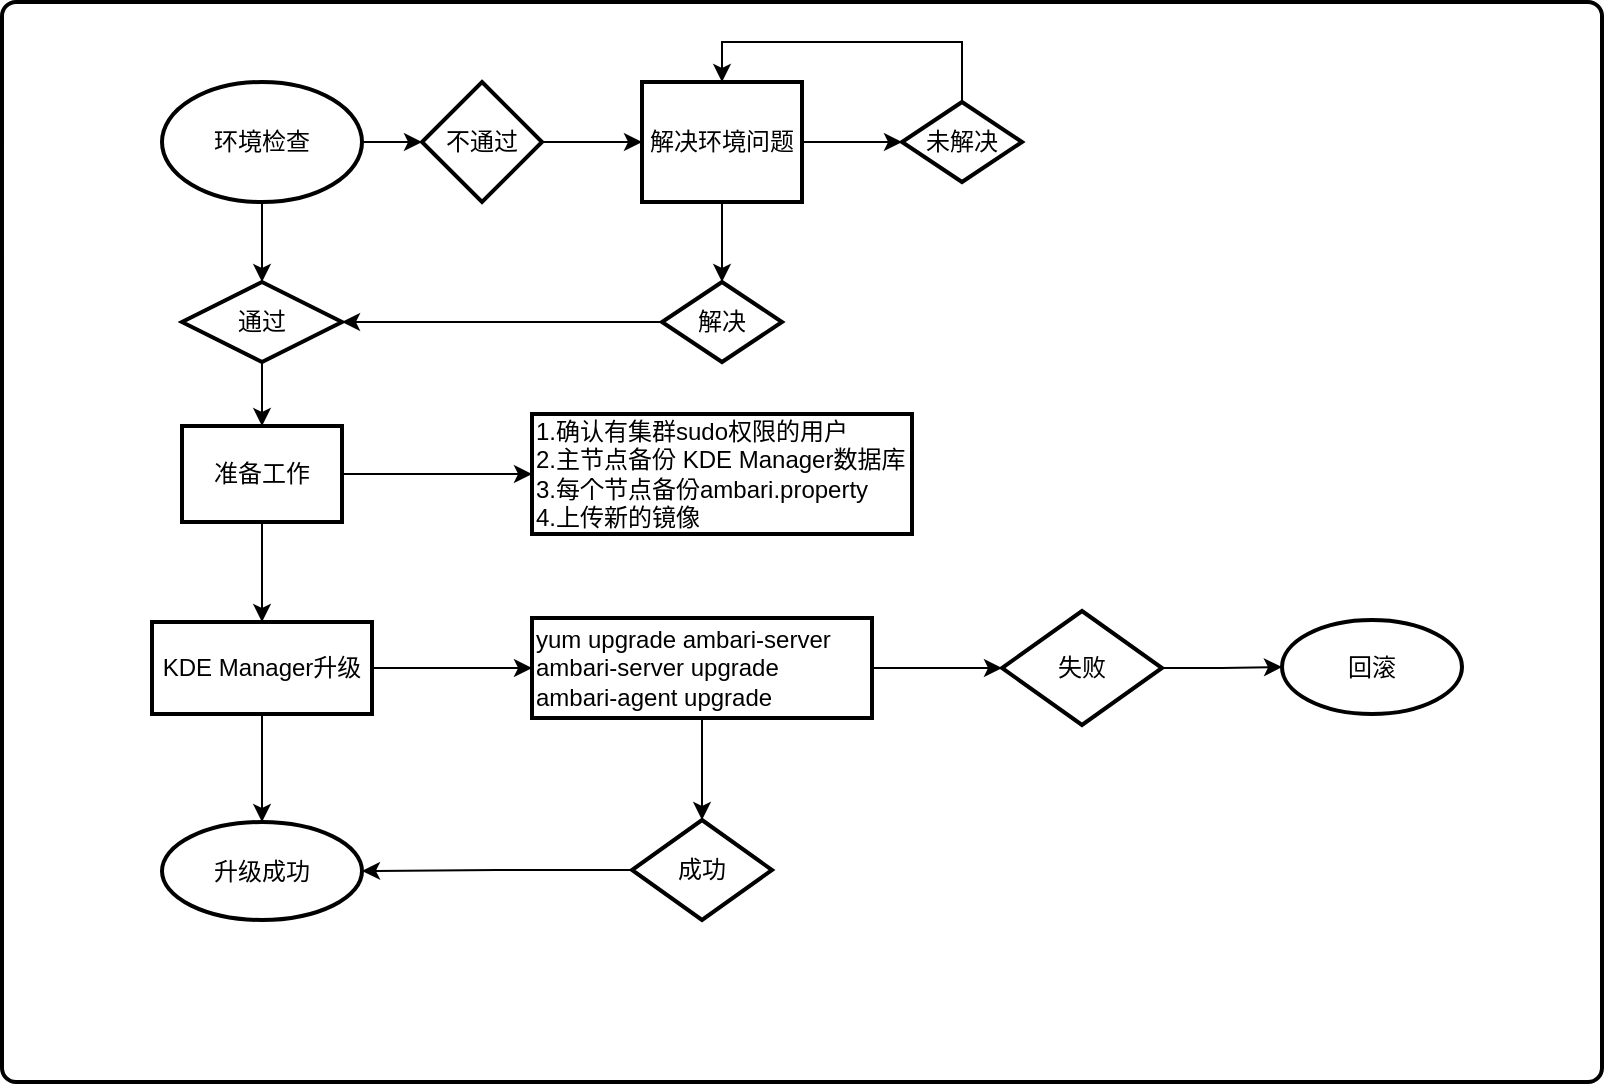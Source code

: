<mxfile version="17.1.3" type="github">
  <diagram id="Fy7mLzyw09IvezXOhir0" name="第 1 页">
    <mxGraphModel dx="946" dy="588" grid="1" gridSize="10" guides="1" tooltips="1" connect="1" arrows="1" fold="1" page="1" pageScale="1" pageWidth="827" pageHeight="1169" math="0" shadow="0">
      <root>
        <mxCell id="0" />
        <mxCell id="1" parent="0" />
        <mxCell id="kOqyBD_X5gYaSZ18fSQa-1" value="" style="rounded=1;whiteSpace=wrap;html=1;absoluteArcSize=1;arcSize=14;strokeWidth=2;" vertex="1" parent="1">
          <mxGeometry x="130" y="20" width="800" height="540" as="geometry" />
        </mxCell>
        <mxCell id="kOqyBD_X5gYaSZ18fSQa-7" value="" style="edgeStyle=orthogonalEdgeStyle;rounded=0;orthogonalLoop=1;jettySize=auto;html=1;" edge="1" parent="1" source="kOqyBD_X5gYaSZ18fSQa-2" target="kOqyBD_X5gYaSZ18fSQa-5">
          <mxGeometry relative="1" as="geometry" />
        </mxCell>
        <mxCell id="kOqyBD_X5gYaSZ18fSQa-9" value="" style="edgeStyle=orthogonalEdgeStyle;rounded=0;orthogonalLoop=1;jettySize=auto;html=1;" edge="1" parent="1" source="kOqyBD_X5gYaSZ18fSQa-2" target="kOqyBD_X5gYaSZ18fSQa-8">
          <mxGeometry relative="1" as="geometry" />
        </mxCell>
        <mxCell id="kOqyBD_X5gYaSZ18fSQa-2" value="环境检查" style="strokeWidth=2;html=1;shape=mxgraph.flowchart.start_1;whiteSpace=wrap;" vertex="1" parent="1">
          <mxGeometry x="210" y="60" width="100" height="60" as="geometry" />
        </mxCell>
        <mxCell id="kOqyBD_X5gYaSZ18fSQa-12" value="" style="edgeStyle=orthogonalEdgeStyle;rounded=0;orthogonalLoop=1;jettySize=auto;html=1;" edge="1" parent="1" source="kOqyBD_X5gYaSZ18fSQa-5" target="kOqyBD_X5gYaSZ18fSQa-11">
          <mxGeometry relative="1" as="geometry" />
        </mxCell>
        <mxCell id="kOqyBD_X5gYaSZ18fSQa-5" value="通过" style="strokeWidth=2;html=1;shape=mxgraph.flowchart.decision;whiteSpace=wrap;" vertex="1" parent="1">
          <mxGeometry x="220" y="160" width="80" height="40" as="geometry" />
        </mxCell>
        <mxCell id="kOqyBD_X5gYaSZ18fSQa-15" value="" style="edgeStyle=orthogonalEdgeStyle;rounded=0;orthogonalLoop=1;jettySize=auto;html=1;" edge="1" parent="1" source="kOqyBD_X5gYaSZ18fSQa-8" target="kOqyBD_X5gYaSZ18fSQa-14">
          <mxGeometry relative="1" as="geometry" />
        </mxCell>
        <mxCell id="kOqyBD_X5gYaSZ18fSQa-8" value="不通过" style="rhombus;whiteSpace=wrap;html=1;strokeWidth=2;" vertex="1" parent="1">
          <mxGeometry x="340" y="60" width="60" height="60" as="geometry" />
        </mxCell>
        <mxCell id="kOqyBD_X5gYaSZ18fSQa-24" value="" style="edgeStyle=orthogonalEdgeStyle;rounded=0;orthogonalLoop=1;jettySize=auto;html=1;" edge="1" parent="1" source="kOqyBD_X5gYaSZ18fSQa-11" target="kOqyBD_X5gYaSZ18fSQa-23">
          <mxGeometry relative="1" as="geometry" />
        </mxCell>
        <mxCell id="kOqyBD_X5gYaSZ18fSQa-26" value="" style="edgeStyle=orthogonalEdgeStyle;rounded=0;orthogonalLoop=1;jettySize=auto;html=1;" edge="1" parent="1" source="kOqyBD_X5gYaSZ18fSQa-11" target="kOqyBD_X5gYaSZ18fSQa-25">
          <mxGeometry relative="1" as="geometry" />
        </mxCell>
        <mxCell id="kOqyBD_X5gYaSZ18fSQa-11" value="准备工作" style="whiteSpace=wrap;html=1;strokeWidth=2;" vertex="1" parent="1">
          <mxGeometry x="220" y="232" width="80" height="48" as="geometry" />
        </mxCell>
        <mxCell id="kOqyBD_X5gYaSZ18fSQa-18" value="" style="edgeStyle=orthogonalEdgeStyle;rounded=0;orthogonalLoop=1;jettySize=auto;html=1;" edge="1" parent="1" source="kOqyBD_X5gYaSZ18fSQa-14" target="kOqyBD_X5gYaSZ18fSQa-17">
          <mxGeometry relative="1" as="geometry" />
        </mxCell>
        <mxCell id="kOqyBD_X5gYaSZ18fSQa-21" value="" style="edgeStyle=orthogonalEdgeStyle;rounded=0;orthogonalLoop=1;jettySize=auto;html=1;" edge="1" parent="1" source="kOqyBD_X5gYaSZ18fSQa-14" target="kOqyBD_X5gYaSZ18fSQa-20">
          <mxGeometry relative="1" as="geometry" />
        </mxCell>
        <mxCell id="kOqyBD_X5gYaSZ18fSQa-14" value="解决环境问题" style="whiteSpace=wrap;html=1;strokeWidth=2;" vertex="1" parent="1">
          <mxGeometry x="450" y="60" width="80" height="60" as="geometry" />
        </mxCell>
        <mxCell id="kOqyBD_X5gYaSZ18fSQa-19" style="edgeStyle=orthogonalEdgeStyle;rounded=0;orthogonalLoop=1;jettySize=auto;html=1;entryX=1;entryY=0.5;entryDx=0;entryDy=0;entryPerimeter=0;" edge="1" parent="1" source="kOqyBD_X5gYaSZ18fSQa-17" target="kOqyBD_X5gYaSZ18fSQa-5">
          <mxGeometry relative="1" as="geometry" />
        </mxCell>
        <mxCell id="kOqyBD_X5gYaSZ18fSQa-17" value="解决" style="rhombus;whiteSpace=wrap;html=1;strokeWidth=2;" vertex="1" parent="1">
          <mxGeometry x="460" y="160" width="60" height="40" as="geometry" />
        </mxCell>
        <mxCell id="kOqyBD_X5gYaSZ18fSQa-22" style="edgeStyle=orthogonalEdgeStyle;rounded=0;orthogonalLoop=1;jettySize=auto;html=1;entryX=0.5;entryY=0;entryDx=0;entryDy=0;" edge="1" parent="1" source="kOqyBD_X5gYaSZ18fSQa-20" target="kOqyBD_X5gYaSZ18fSQa-14">
          <mxGeometry relative="1" as="geometry">
            <Array as="points">
              <mxPoint x="610" y="40" />
              <mxPoint x="490" y="40" />
            </Array>
          </mxGeometry>
        </mxCell>
        <mxCell id="kOqyBD_X5gYaSZ18fSQa-20" value="未解决" style="rhombus;whiteSpace=wrap;html=1;strokeWidth=2;" vertex="1" parent="1">
          <mxGeometry x="580" y="70" width="60" height="40" as="geometry" />
        </mxCell>
        <mxCell id="kOqyBD_X5gYaSZ18fSQa-23" value="1.确认有集群sudo权限的用户&lt;br&gt;2.主节点备份 KDE Manager数据库&lt;br&gt;&lt;div&gt;&lt;span&gt;3.每个节点备份ambari.property&lt;/span&gt;&lt;/div&gt;&lt;div&gt;&lt;span&gt;4.上传新的镜像&lt;/span&gt;&lt;/div&gt;" style="whiteSpace=wrap;html=1;strokeWidth=2;align=left;" vertex="1" parent="1">
          <mxGeometry x="395" y="226" width="190" height="60" as="geometry" />
        </mxCell>
        <mxCell id="kOqyBD_X5gYaSZ18fSQa-28" value="" style="edgeStyle=orthogonalEdgeStyle;rounded=0;orthogonalLoop=1;jettySize=auto;html=1;" edge="1" parent="1" source="kOqyBD_X5gYaSZ18fSQa-25" target="kOqyBD_X5gYaSZ18fSQa-27">
          <mxGeometry relative="1" as="geometry" />
        </mxCell>
        <mxCell id="kOqyBD_X5gYaSZ18fSQa-34" value="" style="edgeStyle=orthogonalEdgeStyle;rounded=0;orthogonalLoop=1;jettySize=auto;html=1;" edge="1" parent="1" source="kOqyBD_X5gYaSZ18fSQa-25" target="kOqyBD_X5gYaSZ18fSQa-33">
          <mxGeometry relative="1" as="geometry" />
        </mxCell>
        <mxCell id="kOqyBD_X5gYaSZ18fSQa-25" value="KDE Manager升级" style="whiteSpace=wrap;html=1;strokeWidth=2;" vertex="1" parent="1">
          <mxGeometry x="205" y="330" width="110" height="46" as="geometry" />
        </mxCell>
        <mxCell id="kOqyBD_X5gYaSZ18fSQa-30" value="" style="edgeStyle=orthogonalEdgeStyle;rounded=0;orthogonalLoop=1;jettySize=auto;html=1;" edge="1" parent="1" source="kOqyBD_X5gYaSZ18fSQa-27" target="kOqyBD_X5gYaSZ18fSQa-29">
          <mxGeometry relative="1" as="geometry" />
        </mxCell>
        <mxCell id="kOqyBD_X5gYaSZ18fSQa-32" value="" style="edgeStyle=orthogonalEdgeStyle;rounded=0;orthogonalLoop=1;jettySize=auto;html=1;" edge="1" parent="1" source="kOqyBD_X5gYaSZ18fSQa-27" target="kOqyBD_X5gYaSZ18fSQa-31">
          <mxGeometry relative="1" as="geometry" />
        </mxCell>
        <mxCell id="kOqyBD_X5gYaSZ18fSQa-27" value="yum upgrade ambari-server&amp;nbsp;&lt;br&gt;ambari-server upgrade&lt;br&gt;ambari-agent upgrade" style="whiteSpace=wrap;html=1;strokeWidth=2;align=left;" vertex="1" parent="1">
          <mxGeometry x="395" y="328" width="170" height="50" as="geometry" />
        </mxCell>
        <mxCell id="kOqyBD_X5gYaSZ18fSQa-37" value="" style="edgeStyle=orthogonalEdgeStyle;rounded=0;orthogonalLoop=1;jettySize=auto;html=1;" edge="1" parent="1" source="kOqyBD_X5gYaSZ18fSQa-29" target="kOqyBD_X5gYaSZ18fSQa-36">
          <mxGeometry relative="1" as="geometry" />
        </mxCell>
        <mxCell id="kOqyBD_X5gYaSZ18fSQa-29" value="失败" style="rhombus;whiteSpace=wrap;html=1;align=center;strokeWidth=2;" vertex="1" parent="1">
          <mxGeometry x="630" y="324.5" width="80" height="57" as="geometry" />
        </mxCell>
        <mxCell id="kOqyBD_X5gYaSZ18fSQa-35" style="edgeStyle=orthogonalEdgeStyle;rounded=0;orthogonalLoop=1;jettySize=auto;html=1;entryX=1;entryY=0.5;entryDx=0;entryDy=0;" edge="1" parent="1" source="kOqyBD_X5gYaSZ18fSQa-31" target="kOqyBD_X5gYaSZ18fSQa-33">
          <mxGeometry relative="1" as="geometry" />
        </mxCell>
        <mxCell id="kOqyBD_X5gYaSZ18fSQa-31" value="成功" style="rhombus;whiteSpace=wrap;html=1;align=center;strokeWidth=2;" vertex="1" parent="1">
          <mxGeometry x="445" y="429" width="70" height="50" as="geometry" />
        </mxCell>
        <mxCell id="kOqyBD_X5gYaSZ18fSQa-33" value="升级成功" style="ellipse;whiteSpace=wrap;html=1;strokeWidth=2;" vertex="1" parent="1">
          <mxGeometry x="210" y="430" width="100" height="49" as="geometry" />
        </mxCell>
        <mxCell id="kOqyBD_X5gYaSZ18fSQa-36" value="回滚" style="ellipse;whiteSpace=wrap;html=1;strokeWidth=2;" vertex="1" parent="1">
          <mxGeometry x="770" y="329" width="90" height="47" as="geometry" />
        </mxCell>
      </root>
    </mxGraphModel>
  </diagram>
</mxfile>
